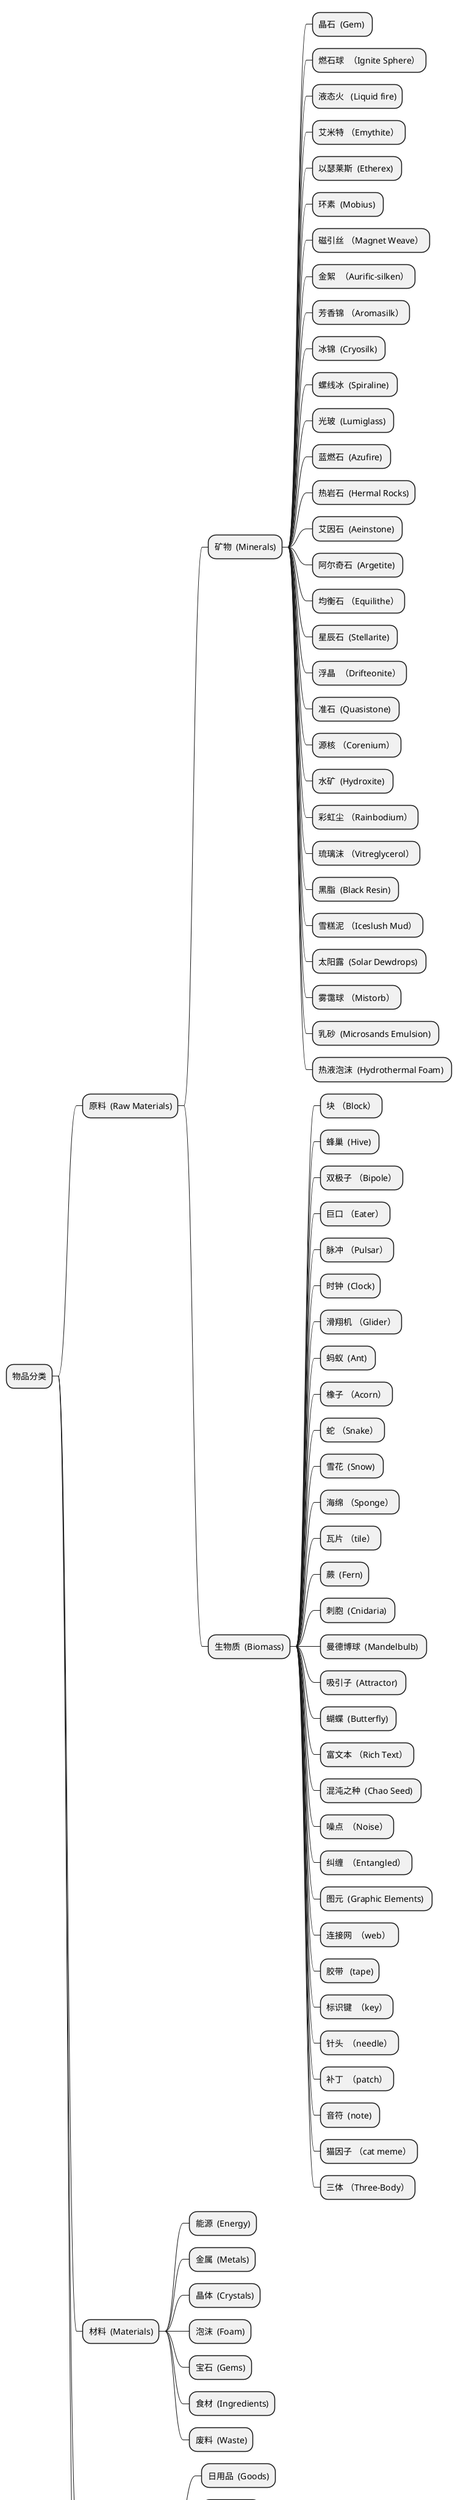 ﻿@startmindmap

* 物品分类
** 原料  (Raw Materials)
*** 矿物  (Minerals)
**** 晶石  (Gem) 
**** 燃石球  （Ignite Sphere）
**** 液态火   (Liquid fire)
**** 艾米特 （Emythite）
**** 以瑟莱斯  (Etherex) 
**** 环素  (Mobius) 
**** 磁引丝 （Magnet Weave）
**** 金絮  （Aurific-silken）
**** 芳香锦 （Aromasilk）
**** 冰锦  (Cryosilk) 
**** 螺线冰  (Spiraline) 
**** 光玻  (Lumiglass) 
**** 蓝燃石  (Azufire) 
**** 热岩石  (Hermal Rocks)
**** 艾因石  (Aeinstone) 
**** 阿尔奇石  (Argetite) 
**** 均衡石 （Equilithe）
**** 星辰石  (Stellarite) 
**** 浮晶  （Drifteonite）
**** 准石  (Quasistone) 
**** 源核 （Corenium）
**** 水矿  (Hydroxite) 
**** 彩虹尘 （Rainbodium）
**** 琉璃沫 （Vitreglycerol）
**** 黑脂  (Black Resin) 
**** 雪糕泥 （Iceslush Mud）
**** 太阳露  (Solar Dewdrops) 
**** 雾霭球 （Mistorb）
**** 乳砂  (Microsands Emulsion) 
**** 热液泡沫  (Hydrothermal Foam) 
*** 生物质  (Biomass)
**** 块 （Block）
**** 蜂巢  (Hive) 
**** 双极子 （Bipole）
**** 巨口 （Eater）
**** 脉冲 （Pulsar）
**** 时钟  (Clock)
**** 滑翔机 （Glider）
**** 蚂蚁  (Ant) 
**** 橡子 （Acorn）
**** 蛇 （Snake）
**** 雪花  (Snow) 
**** 海绵 （Sponge）
**** 瓦片 （tile）
**** 蕨  (Fern)
**** 刺胞  (Cnidaria) 
**** 曼德博球  (Mandelbulb) 
**** 吸引子  (Attractor) 
**** 蝴蝶  (Butterfly) 
**** 富文本 （Rich Text）
**** 混沌之种  (Chao Seed) 
**** 噪点  （Noise）
**** 纠缠  （Entangled）
**** 图元  (Graphic Elements) 
**** 连接网  （web） 
**** 胶带   (tape)
**** 标识键  （key）
**** 针头  （needle）
**** 补丁  （patch）
**** 音符  (note) 
**** 猫因子 （cat meme）
**** 三体 （Three-Body）

** 材料  (Materials)
*** 能源  (Energy)
*** 金属  (Metals)
*** 晶体  (Crystals)
*** 泡沫  (Foam)
*** 宝石  (Gems)
*** 食材  (Ingredients)
*** 废料  (Waste)
** 加工品  (Processed)
*** 日用品  (Goods)
*** 食品  (Food)
*** 零件  (Components)
*** 工具  (Tools)
** 造物  (Aritifact)
*** 设备  (Devices)
*** 晶体管  (Transistor)
*** 机械  (Machinery)
*** 仪器  (Instruments)
@endmindmap
